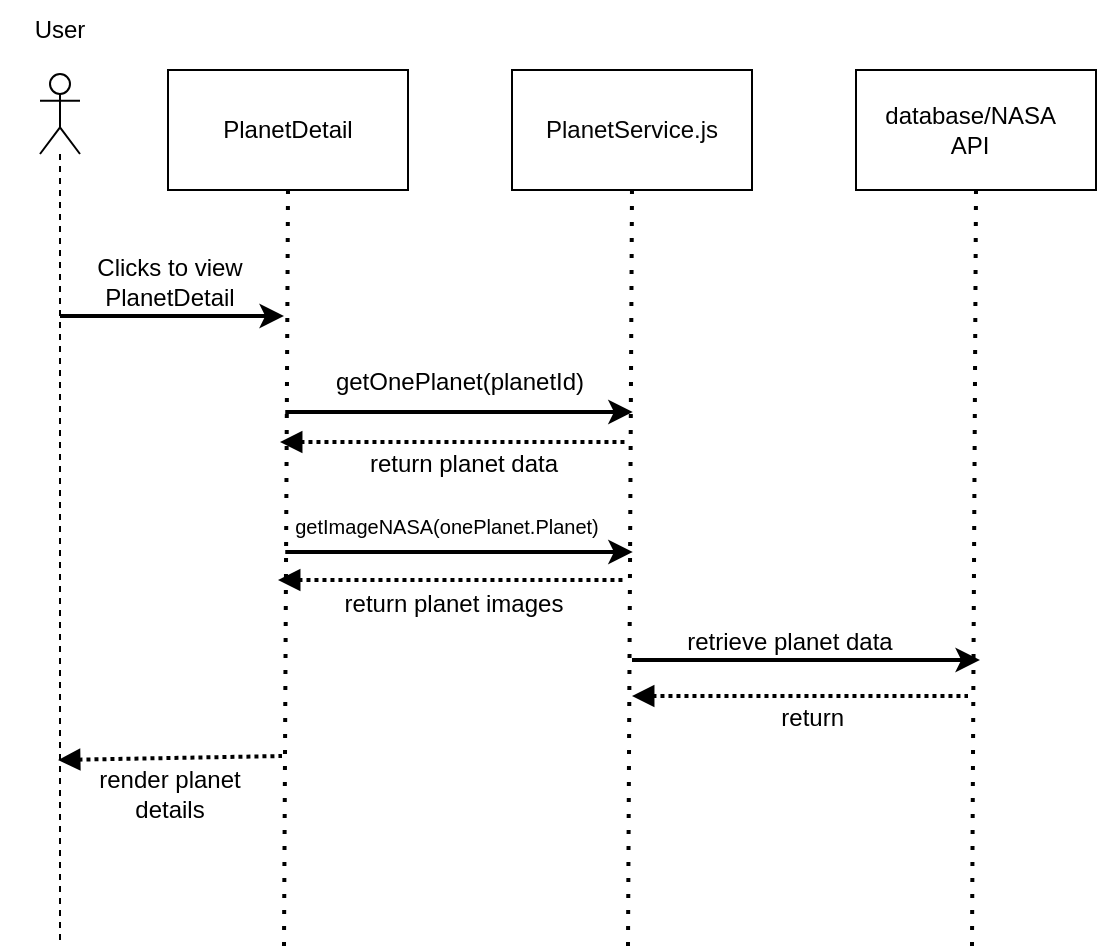 <mxfile>
    <diagram id="rtPn0F6jkh-t7dfAMJCA" name="Page-1">
        <mxGraphModel dx="615" dy="483" grid="0" gridSize="10" guides="1" tooltips="1" connect="1" arrows="1" fold="1" page="1" pageScale="1" pageWidth="827" pageHeight="1169" background="#ffffff" math="0" shadow="0">
            <root>
                <mxCell id="0"/>
                <mxCell id="1" parent="0"/>
                <mxCell id="2" value="" style="shape=umlLifeline;participant=umlActor;perimeter=lifelinePerimeter;whiteSpace=wrap;html=1;container=1;collapsible=0;recursiveResize=0;verticalAlign=top;spacingTop=36;outlineConnect=0;strokeColor=#000000;" vertex="1" parent="1">
                    <mxGeometry x="41" y="79" width="20" height="433" as="geometry"/>
                </mxCell>
                <mxCell id="3" value="" style="rounded=0;whiteSpace=wrap;html=1;fillColor=none;strokeColor=#000000;" vertex="1" parent="1">
                    <mxGeometry x="105" y="77" width="120" height="60" as="geometry"/>
                </mxCell>
                <mxCell id="4" value="" style="endArrow=none;dashed=1;html=1;dashPattern=1 3;strokeWidth=2;entryX=0.5;entryY=1;entryDx=0;entryDy=0;strokeColor=#000000;" edge="1" parent="1" target="3">
                    <mxGeometry width="50" height="50" relative="1" as="geometry">
                        <mxPoint x="163" y="515" as="sourcePoint"/>
                        <mxPoint x="183" y="272" as="targetPoint"/>
                    </mxGeometry>
                </mxCell>
                <mxCell id="5" value="&lt;font color=&quot;#050505&quot;&gt;PlanetService.js&lt;/font&gt;" style="rounded=0;whiteSpace=wrap;html=1;fillColor=none;strokeColor=#000000;" vertex="1" parent="1">
                    <mxGeometry x="277" y="77" width="120" height="60" as="geometry"/>
                </mxCell>
                <mxCell id="6" value="" style="endArrow=none;dashed=1;html=1;dashPattern=1 3;strokeWidth=2;entryX=0.5;entryY=1;entryDx=0;entryDy=0;strokeColor=#000000;" edge="1" parent="1" target="5">
                    <mxGeometry width="50" height="50" relative="1" as="geometry">
                        <mxPoint x="335" y="515" as="sourcePoint"/>
                        <mxPoint x="355" y="272" as="targetPoint"/>
                    </mxGeometry>
                </mxCell>
                <mxCell id="7" value="" style="rounded=0;whiteSpace=wrap;html=1;fillColor=none;strokeColor=#000000;" vertex="1" parent="1">
                    <mxGeometry x="449" y="77" width="120" height="60" as="geometry"/>
                </mxCell>
                <mxCell id="8" value="" style="endArrow=none;dashed=1;html=1;dashPattern=1 3;strokeWidth=2;entryX=0.5;entryY=1;entryDx=0;entryDy=0;strokeColor=#000000;" edge="1" parent="1" target="7">
                    <mxGeometry width="50" height="50" relative="1" as="geometry">
                        <mxPoint x="507" y="515" as="sourcePoint"/>
                        <mxPoint x="527" y="272" as="targetPoint"/>
                    </mxGeometry>
                </mxCell>
                <mxCell id="9" value="User" style="text;html=1;strokeColor=none;fillColor=none;align=center;verticalAlign=middle;whiteSpace=wrap;rounded=0;labelBackgroundColor=none;fontColor=none;" vertex="1" parent="1">
                    <mxGeometry x="21" y="42" width="60" height="30" as="geometry"/>
                </mxCell>
                <mxCell id="12" value="database/NASA API" style="text;html=1;strokeColor=none;fillColor=none;align=center;verticalAlign=middle;whiteSpace=wrap;rounded=0;labelBackgroundColor=none;fontColor=none;" vertex="1" parent="1">
                    <mxGeometry x="476" y="92" width="60" height="30" as="geometry"/>
                </mxCell>
                <mxCell id="13" value="Clicks to view PlanetDetail" style="text;html=1;strokeColor=none;fillColor=none;align=center;verticalAlign=middle;whiteSpace=wrap;rounded=0;labelBackgroundColor=none;fontColor=none;" vertex="1" parent="1">
                    <mxGeometry x="54" y="168" width="104" height="30" as="geometry"/>
                </mxCell>
                <mxCell id="14" value="" style="endArrow=classic;html=1;strokeWidth=2;strokeColor=#000000;fontColor=none;endFill=1;" edge="1" parent="1" source="2">
                    <mxGeometry width="50" height="50" relative="1" as="geometry">
                        <mxPoint x="318" y="331" as="sourcePoint"/>
                        <mxPoint x="163" y="200" as="targetPoint"/>
                    </mxGeometry>
                </mxCell>
                <mxCell id="15" value="PlanetDetail" style="text;html=1;strokeColor=none;fillColor=none;align=center;verticalAlign=middle;whiteSpace=wrap;rounded=0;labelBackgroundColor=none;fontColor=none;" vertex="1" parent="1">
                    <mxGeometry x="135" y="92" width="60" height="30" as="geometry"/>
                </mxCell>
                <mxCell id="16" value="getOnePlanet(planetId)" style="text;html=1;strokeColor=none;fillColor=none;align=center;verticalAlign=middle;whiteSpace=wrap;rounded=0;labelBackgroundColor=none;fontColor=none;" vertex="1" parent="1">
                    <mxGeometry x="198.5" y="218" width="104" height="30" as="geometry"/>
                </mxCell>
                <mxCell id="17" value="" style="endArrow=classic;html=1;strokeWidth=2;strokeColor=#000000;fontColor=none;endFill=1;" edge="1" parent="1">
                    <mxGeometry width="50" height="50" relative="1" as="geometry">
                        <mxPoint x="163.63" y="248.0" as="sourcePoint"/>
                        <mxPoint x="337.38" y="248.0" as="targetPoint"/>
                    </mxGeometry>
                </mxCell>
                <mxCell id="19" value="" style="endArrow=classic;html=1;strokeWidth=2;strokeColor=#000000;fontColor=none;endFill=1;" edge="1" parent="1">
                    <mxGeometry width="50" height="50" relative="1" as="geometry">
                        <mxPoint x="337" y="372" as="sourcePoint"/>
                        <mxPoint x="511" y="372" as="targetPoint"/>
                    </mxGeometry>
                </mxCell>
                <mxCell id="20" value="getImageNASA(onePlanet.Planet)" style="text;html=1;strokeColor=none;fillColor=none;align=center;verticalAlign=middle;whiteSpace=wrap;rounded=0;labelBackgroundColor=none;fontColor=none;fontSize=10;" vertex="1" parent="1">
                    <mxGeometry x="177" y="281" width="135" height="48" as="geometry"/>
                </mxCell>
                <mxCell id="21" value="" style="endArrow=none;html=1;strokeWidth=2;strokeColor=#000000;fontColor=none;endFill=0;startArrow=block;startFill=1;dashed=1;dashPattern=1 1;" edge="1" parent="1">
                    <mxGeometry width="50" height="50" relative="1" as="geometry">
                        <mxPoint x="337" y="390" as="sourcePoint"/>
                        <mxPoint x="505" y="390" as="targetPoint"/>
                    </mxGeometry>
                </mxCell>
                <mxCell id="22" value="return&amp;nbsp;" style="text;html=1;strokeColor=none;fillColor=none;align=center;verticalAlign=middle;whiteSpace=wrap;rounded=0;labelBackgroundColor=none;fontColor=none;dashed=1;" vertex="1" parent="1">
                    <mxGeometry x="367" y="386" width="124" height="30" as="geometry"/>
                </mxCell>
                <mxCell id="23" value="" style="endArrow=none;html=1;strokeWidth=2;strokeColor=#000000;fontColor=none;endFill=0;startArrow=block;startFill=1;dashed=1;dashPattern=1 1;" edge="1" parent="1">
                    <mxGeometry width="50" height="50" relative="1" as="geometry">
                        <mxPoint x="161" y="263" as="sourcePoint"/>
                        <mxPoint x="334.75" y="263" as="targetPoint"/>
                    </mxGeometry>
                </mxCell>
                <mxCell id="24" value="return planet data" style="text;html=1;strokeColor=none;fillColor=none;align=center;verticalAlign=middle;whiteSpace=wrap;rounded=0;labelBackgroundColor=none;fontColor=none;" vertex="1" parent="1">
                    <mxGeometry x="191" y="259" width="124" height="29" as="geometry"/>
                </mxCell>
                <mxCell id="25" value="" style="endArrow=none;html=1;strokeWidth=2;strokeColor=#000000;fontColor=none;endFill=0;startArrow=block;startFill=1;dashed=1;dashPattern=1 1;" edge="1" parent="1">
                    <mxGeometry width="50" height="50" relative="1" as="geometry">
                        <mxPoint x="50.0" y="422" as="sourcePoint"/>
                        <mxPoint x="162" y="420" as="targetPoint"/>
                    </mxGeometry>
                </mxCell>
                <mxCell id="26" value="render planet details" style="text;html=1;strokeColor=none;fillColor=none;align=center;verticalAlign=middle;whiteSpace=wrap;rounded=0;labelBackgroundColor=none;fontColor=none;" vertex="1" parent="1">
                    <mxGeometry x="64" y="424" width="84" height="29" as="geometry"/>
                </mxCell>
                <mxCell id="27" value="retrieve planet data" style="text;html=1;strokeColor=none;fillColor=none;align=center;verticalAlign=middle;whiteSpace=wrap;rounded=0;labelBackgroundColor=none;fontColor=none;dashed=1;" vertex="1" parent="1">
                    <mxGeometry x="354" y="348" width="124" height="30" as="geometry"/>
                </mxCell>
                <mxCell id="30" value="" style="endArrow=classic;html=1;strokeWidth=2;strokeColor=#000000;fontColor=none;endFill=1;" edge="1" parent="1">
                    <mxGeometry width="50" height="50" relative="1" as="geometry">
                        <mxPoint x="163.63" y="318.0" as="sourcePoint"/>
                        <mxPoint x="337.38" y="318.0" as="targetPoint"/>
                    </mxGeometry>
                </mxCell>
                <mxCell id="33" value="" style="endArrow=none;html=1;strokeWidth=2;strokeColor=#000000;fontColor=none;endFill=0;startArrow=block;startFill=1;dashed=1;dashPattern=1 1;" edge="1" parent="1">
                    <mxGeometry width="50" height="50" relative="1" as="geometry">
                        <mxPoint x="160" y="332" as="sourcePoint"/>
                        <mxPoint x="333.75" y="332" as="targetPoint"/>
                    </mxGeometry>
                </mxCell>
                <mxCell id="34" value="return planet images" style="text;html=1;strokeColor=none;fillColor=none;align=center;verticalAlign=middle;whiteSpace=wrap;rounded=0;labelBackgroundColor=none;fontColor=none;" vertex="1" parent="1">
                    <mxGeometry x="186" y="329" width="124" height="29" as="geometry"/>
                </mxCell>
            </root>
        </mxGraphModel>
    </diagram>
</mxfile>